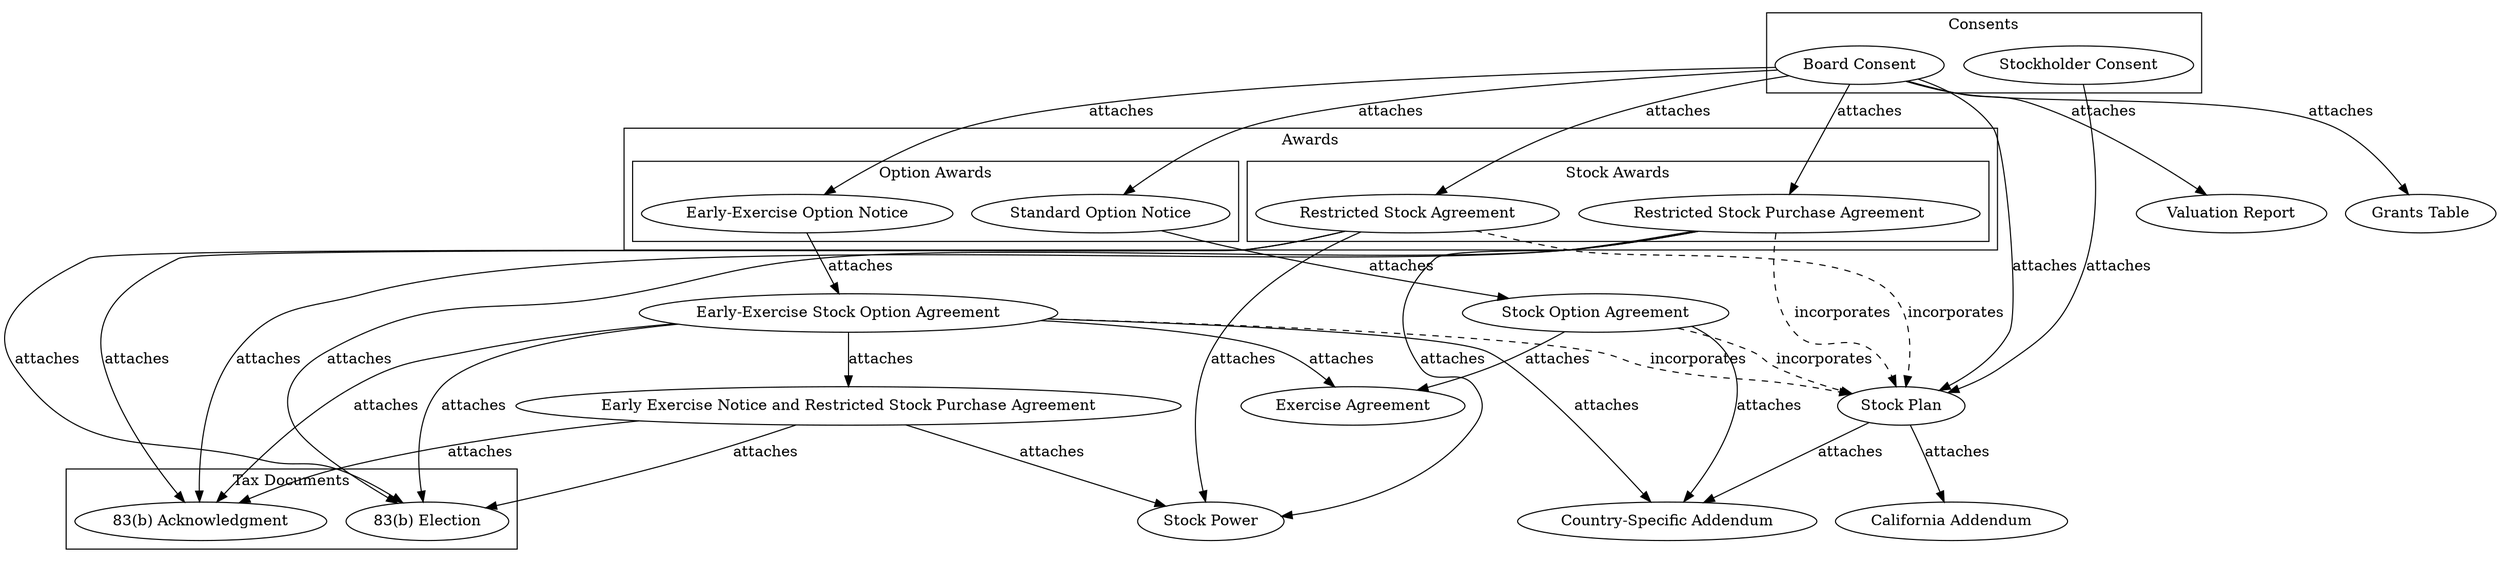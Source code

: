 digraph stockplan {

  subgraph cluster_consents {
    label="Consents";
    graph[style=solid];
    "Board Consent";
    "Stockholder Consent";
  }

  subgraph cluster_awards {
    label="Awards";
    graph[style=solid];

    subgraph cluster_options {
      label="Option Awards";
      graph[style=solid];
      "Early-Exercise Option Notice";
      "Standard Option Notice";
    }

    subgraph cluster_stock {
      label="Stock Awards";
      graph[style=solid];
      "Restricted Stock Purchase Agreement";
      "Restricted Stock Agreement";
    }
  }

  subgraph cluster_83b {
    label="Tax Documents";
    "83(b) Acknowledgment";
    "83(b) Election";
  }

  "Board Consent" -> "Stock Plan" [label=attaches];
  "Board Consent" -> "Standard Option Notice" [label=attaches];
  "Board Consent" -> "Early-Exercise Option Notice" [label=attaches];
  "Board Consent" -> "Restricted Stock Purchase Agreement" [label=attaches];
  "Board Consent" -> "Restricted Stock Agreement" [label=attaches];
  "Board Consent" -> "Valuation Report" [label=attaches];
  "Board Consent" -> "Grants Table" [label=attaches];

  "Stockholder Consent" -> "Stock Plan" [label=attaches];

  "Stock Plan" -> "California Addendum" [label=attaches];
  "Stock Plan" -> "Country-Specific Addendum" [label=attaches];

  "Standard Option Notice" -> "Stock Option Agreement" [label=attaches];
  "Stock Option Agreement" -> "Exercise Agreement" [label=attaches];
  "Stock Option Agreement" -> "Country-Specific Addendum" [label=attaches];

  "Stock Option Agreement" -> "Stock Plan" [label=incorporates, style=dashed];

  "Early-Exercise Option Notice" -> "Early-Exercise Stock Option Agreement" [label=attaches];
  "Early-Exercise Stock Option Agreement" -> "Early Exercise Notice and Restricted Stock Purchase Agreement" [label=attaches];
  "Early-Exercise Stock Option Agreement" -> "Exercise Agreement" [label=attaches];
  "Early-Exercise Stock Option Agreement" -> "Country-Specific Addendum" [label=attaches];
  "Early-Exercise Stock Option Agreement" -> "83(b) Acknowledgment" [label=attaches];
  "Early-Exercise Stock Option Agreement" -> "83(b) Election" [label=attaches];

  "Early Exercise Notice and Restricted Stock Purchase Agreement" -> "Stock Power" [label=attaches];
  "Early Exercise Notice and Restricted Stock Purchase Agreement" -> "83(b) Acknowledgment" [label=attaches];
  "Early Exercise Notice and Restricted Stock Purchase Agreement" -> "83(b) Election" [label=attaches];

  "Early-Exercise Stock Option Agreement" -> "Stock Plan" [label=incorporates, style=dashed];

  "Restricted Stock Agreement" -> "Stock Power" [label=attaches];
  "Restricted Stock Agreement" -> "83(b) Acknowledgment" [label=attaches];
  "Restricted Stock Agreement" -> "83(b) Election" [label=attaches];
  "Restricted Stock Agreement" -> "Stock Plan" [label=incorporates, style=dashed];

  "Restricted Stock Purchase Agreement" -> "Stock Power" [label=attaches];
  "Restricted Stock Purchase Agreement" -> "83(b) Acknowledgment" [label=attaches];
  "Restricted Stock Purchase Agreement" -> "83(b) Election" [label=attaches];
  "Restricted Stock Purchase Agreement" -> "Stock Plan" [label=incorporates, style=dashed];
}
